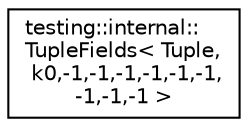 digraph "Graphical Class Hierarchy"
{
  edge [fontname="Helvetica",fontsize="10",labelfontname="Helvetica",labelfontsize="10"];
  node [fontname="Helvetica",fontsize="10",shape=record];
  rankdir="LR";
  Node1 [label="testing::internal::\lTupleFields\< Tuple,\l k0,-1,-1,-1,-1,-1,-1,\l-1,-1,-1 \>",height=0.2,width=0.4,color="black", fillcolor="white", style="filled",URL="$classtesting_1_1internal_1_1_tuple_fields_3_01_tuple_00_01k0_00-1_00-1_00-1_00-1_00-1_00-1_00-1_00-1_00-1_01_4.html"];
}
